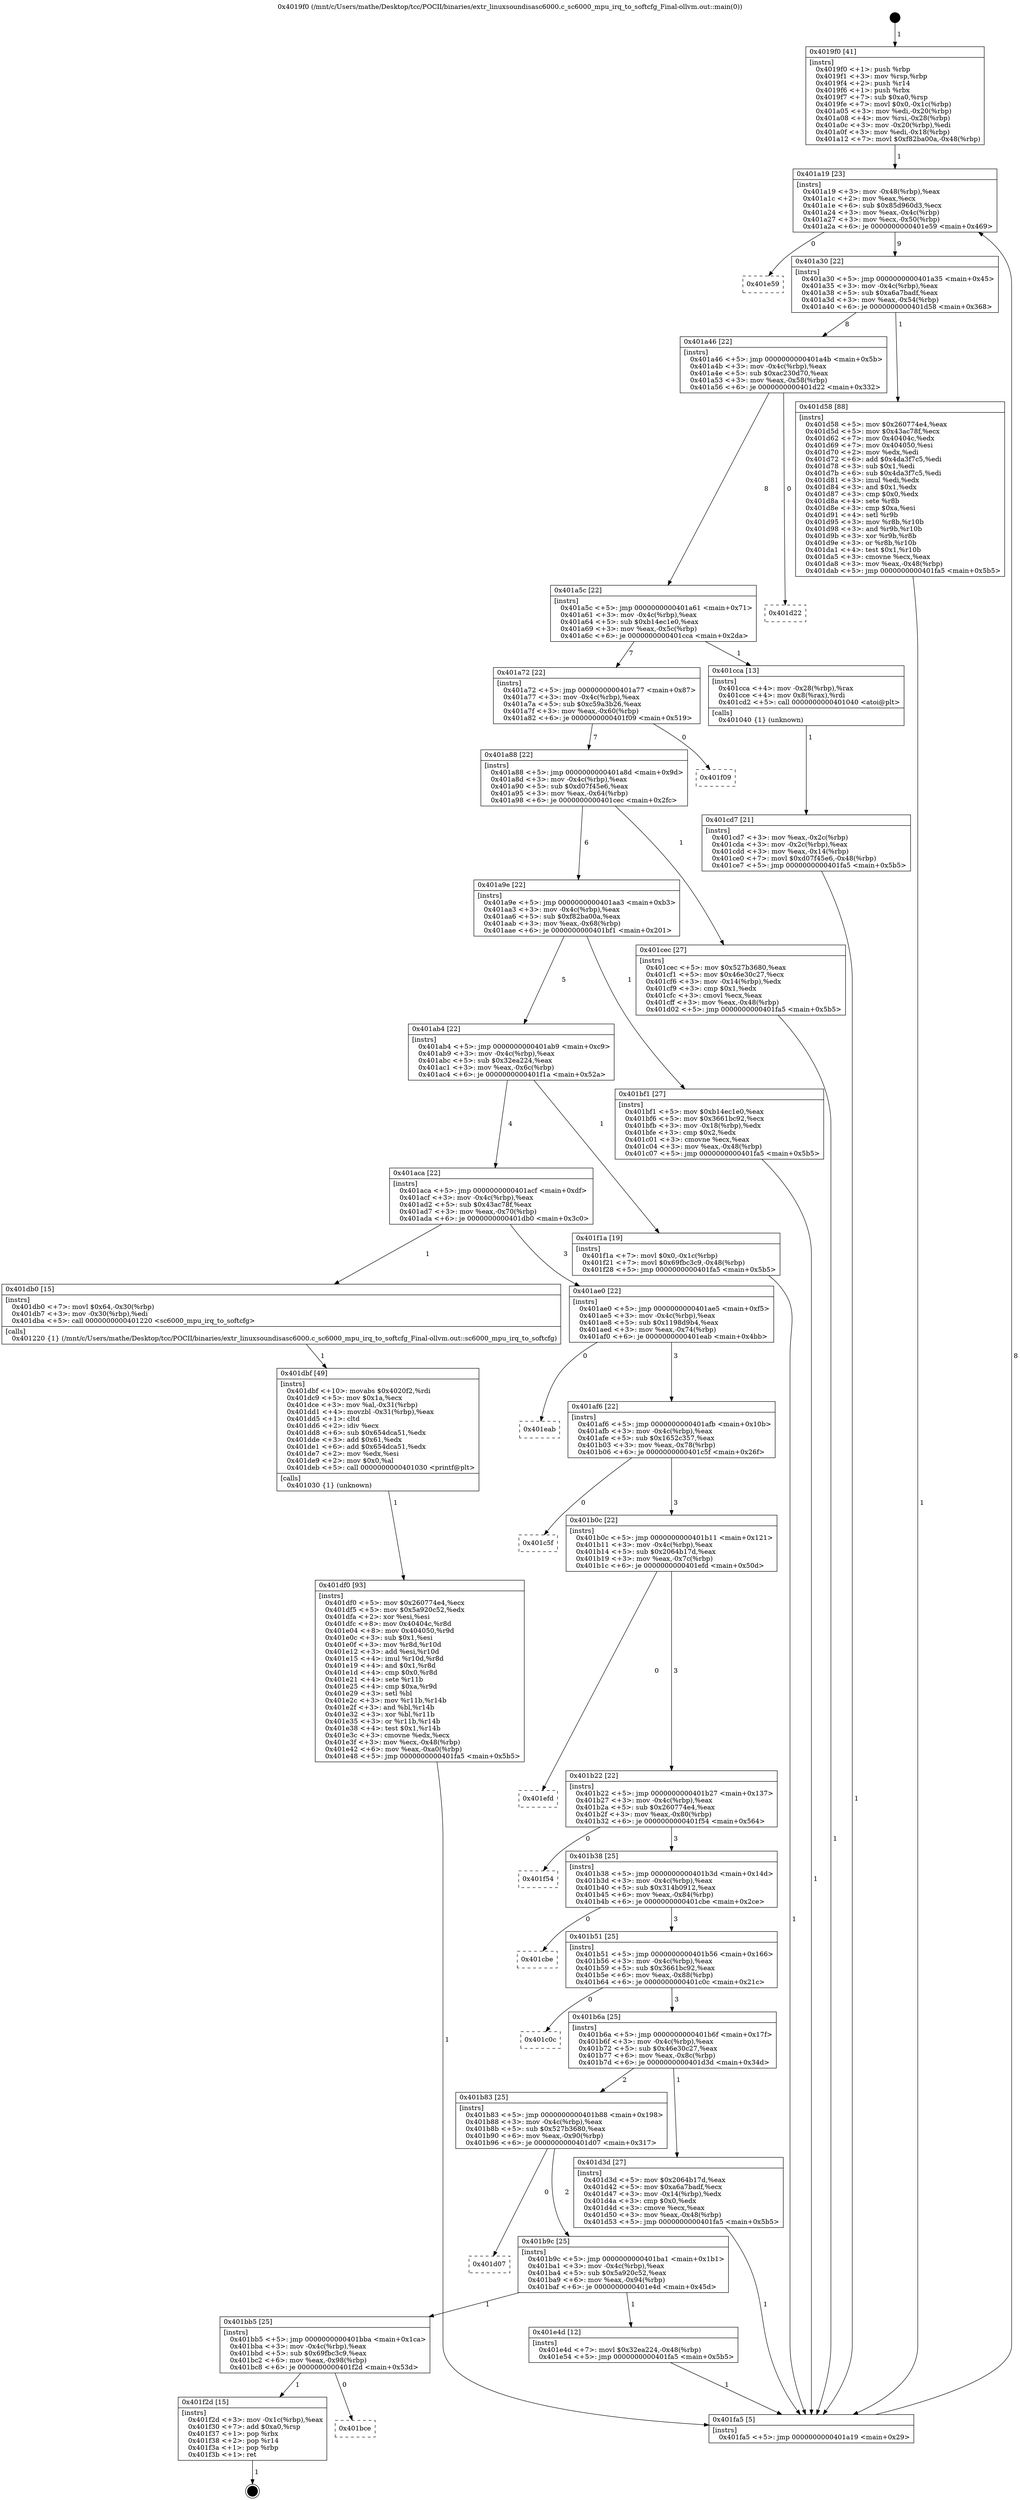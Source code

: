 digraph "0x4019f0" {
  label = "0x4019f0 (/mnt/c/Users/mathe/Desktop/tcc/POCII/binaries/extr_linuxsoundisasc6000.c_sc6000_mpu_irq_to_softcfg_Final-ollvm.out::main(0))"
  labelloc = "t"
  node[shape=record]

  Entry [label="",width=0.3,height=0.3,shape=circle,fillcolor=black,style=filled]
  "0x401a19" [label="{
     0x401a19 [23]\l
     | [instrs]\l
     &nbsp;&nbsp;0x401a19 \<+3\>: mov -0x48(%rbp),%eax\l
     &nbsp;&nbsp;0x401a1c \<+2\>: mov %eax,%ecx\l
     &nbsp;&nbsp;0x401a1e \<+6\>: sub $0x85d960d3,%ecx\l
     &nbsp;&nbsp;0x401a24 \<+3\>: mov %eax,-0x4c(%rbp)\l
     &nbsp;&nbsp;0x401a27 \<+3\>: mov %ecx,-0x50(%rbp)\l
     &nbsp;&nbsp;0x401a2a \<+6\>: je 0000000000401e59 \<main+0x469\>\l
  }"]
  "0x401e59" [label="{
     0x401e59\l
  }", style=dashed]
  "0x401a30" [label="{
     0x401a30 [22]\l
     | [instrs]\l
     &nbsp;&nbsp;0x401a30 \<+5\>: jmp 0000000000401a35 \<main+0x45\>\l
     &nbsp;&nbsp;0x401a35 \<+3\>: mov -0x4c(%rbp),%eax\l
     &nbsp;&nbsp;0x401a38 \<+5\>: sub $0xa6a7badf,%eax\l
     &nbsp;&nbsp;0x401a3d \<+3\>: mov %eax,-0x54(%rbp)\l
     &nbsp;&nbsp;0x401a40 \<+6\>: je 0000000000401d58 \<main+0x368\>\l
  }"]
  Exit [label="",width=0.3,height=0.3,shape=circle,fillcolor=black,style=filled,peripheries=2]
  "0x401d58" [label="{
     0x401d58 [88]\l
     | [instrs]\l
     &nbsp;&nbsp;0x401d58 \<+5\>: mov $0x260774e4,%eax\l
     &nbsp;&nbsp;0x401d5d \<+5\>: mov $0x43ac78f,%ecx\l
     &nbsp;&nbsp;0x401d62 \<+7\>: mov 0x40404c,%edx\l
     &nbsp;&nbsp;0x401d69 \<+7\>: mov 0x404050,%esi\l
     &nbsp;&nbsp;0x401d70 \<+2\>: mov %edx,%edi\l
     &nbsp;&nbsp;0x401d72 \<+6\>: add $0x4da3f7c5,%edi\l
     &nbsp;&nbsp;0x401d78 \<+3\>: sub $0x1,%edi\l
     &nbsp;&nbsp;0x401d7b \<+6\>: sub $0x4da3f7c5,%edi\l
     &nbsp;&nbsp;0x401d81 \<+3\>: imul %edi,%edx\l
     &nbsp;&nbsp;0x401d84 \<+3\>: and $0x1,%edx\l
     &nbsp;&nbsp;0x401d87 \<+3\>: cmp $0x0,%edx\l
     &nbsp;&nbsp;0x401d8a \<+4\>: sete %r8b\l
     &nbsp;&nbsp;0x401d8e \<+3\>: cmp $0xa,%esi\l
     &nbsp;&nbsp;0x401d91 \<+4\>: setl %r9b\l
     &nbsp;&nbsp;0x401d95 \<+3\>: mov %r8b,%r10b\l
     &nbsp;&nbsp;0x401d98 \<+3\>: and %r9b,%r10b\l
     &nbsp;&nbsp;0x401d9b \<+3\>: xor %r9b,%r8b\l
     &nbsp;&nbsp;0x401d9e \<+3\>: or %r8b,%r10b\l
     &nbsp;&nbsp;0x401da1 \<+4\>: test $0x1,%r10b\l
     &nbsp;&nbsp;0x401da5 \<+3\>: cmovne %ecx,%eax\l
     &nbsp;&nbsp;0x401da8 \<+3\>: mov %eax,-0x48(%rbp)\l
     &nbsp;&nbsp;0x401dab \<+5\>: jmp 0000000000401fa5 \<main+0x5b5\>\l
  }"]
  "0x401a46" [label="{
     0x401a46 [22]\l
     | [instrs]\l
     &nbsp;&nbsp;0x401a46 \<+5\>: jmp 0000000000401a4b \<main+0x5b\>\l
     &nbsp;&nbsp;0x401a4b \<+3\>: mov -0x4c(%rbp),%eax\l
     &nbsp;&nbsp;0x401a4e \<+5\>: sub $0xac230d70,%eax\l
     &nbsp;&nbsp;0x401a53 \<+3\>: mov %eax,-0x58(%rbp)\l
     &nbsp;&nbsp;0x401a56 \<+6\>: je 0000000000401d22 \<main+0x332\>\l
  }"]
  "0x401bce" [label="{
     0x401bce\l
  }", style=dashed]
  "0x401d22" [label="{
     0x401d22\l
  }", style=dashed]
  "0x401a5c" [label="{
     0x401a5c [22]\l
     | [instrs]\l
     &nbsp;&nbsp;0x401a5c \<+5\>: jmp 0000000000401a61 \<main+0x71\>\l
     &nbsp;&nbsp;0x401a61 \<+3\>: mov -0x4c(%rbp),%eax\l
     &nbsp;&nbsp;0x401a64 \<+5\>: sub $0xb14ec1e0,%eax\l
     &nbsp;&nbsp;0x401a69 \<+3\>: mov %eax,-0x5c(%rbp)\l
     &nbsp;&nbsp;0x401a6c \<+6\>: je 0000000000401cca \<main+0x2da\>\l
  }"]
  "0x401f2d" [label="{
     0x401f2d [15]\l
     | [instrs]\l
     &nbsp;&nbsp;0x401f2d \<+3\>: mov -0x1c(%rbp),%eax\l
     &nbsp;&nbsp;0x401f30 \<+7\>: add $0xa0,%rsp\l
     &nbsp;&nbsp;0x401f37 \<+1\>: pop %rbx\l
     &nbsp;&nbsp;0x401f38 \<+2\>: pop %r14\l
     &nbsp;&nbsp;0x401f3a \<+1\>: pop %rbp\l
     &nbsp;&nbsp;0x401f3b \<+1\>: ret\l
  }"]
  "0x401cca" [label="{
     0x401cca [13]\l
     | [instrs]\l
     &nbsp;&nbsp;0x401cca \<+4\>: mov -0x28(%rbp),%rax\l
     &nbsp;&nbsp;0x401cce \<+4\>: mov 0x8(%rax),%rdi\l
     &nbsp;&nbsp;0x401cd2 \<+5\>: call 0000000000401040 \<atoi@plt\>\l
     | [calls]\l
     &nbsp;&nbsp;0x401040 \{1\} (unknown)\l
  }"]
  "0x401a72" [label="{
     0x401a72 [22]\l
     | [instrs]\l
     &nbsp;&nbsp;0x401a72 \<+5\>: jmp 0000000000401a77 \<main+0x87\>\l
     &nbsp;&nbsp;0x401a77 \<+3\>: mov -0x4c(%rbp),%eax\l
     &nbsp;&nbsp;0x401a7a \<+5\>: sub $0xc59a3b26,%eax\l
     &nbsp;&nbsp;0x401a7f \<+3\>: mov %eax,-0x60(%rbp)\l
     &nbsp;&nbsp;0x401a82 \<+6\>: je 0000000000401f09 \<main+0x519\>\l
  }"]
  "0x401bb5" [label="{
     0x401bb5 [25]\l
     | [instrs]\l
     &nbsp;&nbsp;0x401bb5 \<+5\>: jmp 0000000000401bba \<main+0x1ca\>\l
     &nbsp;&nbsp;0x401bba \<+3\>: mov -0x4c(%rbp),%eax\l
     &nbsp;&nbsp;0x401bbd \<+5\>: sub $0x69fbc3c9,%eax\l
     &nbsp;&nbsp;0x401bc2 \<+6\>: mov %eax,-0x98(%rbp)\l
     &nbsp;&nbsp;0x401bc8 \<+6\>: je 0000000000401f2d \<main+0x53d\>\l
  }"]
  "0x401f09" [label="{
     0x401f09\l
  }", style=dashed]
  "0x401a88" [label="{
     0x401a88 [22]\l
     | [instrs]\l
     &nbsp;&nbsp;0x401a88 \<+5\>: jmp 0000000000401a8d \<main+0x9d\>\l
     &nbsp;&nbsp;0x401a8d \<+3\>: mov -0x4c(%rbp),%eax\l
     &nbsp;&nbsp;0x401a90 \<+5\>: sub $0xd07f45e6,%eax\l
     &nbsp;&nbsp;0x401a95 \<+3\>: mov %eax,-0x64(%rbp)\l
     &nbsp;&nbsp;0x401a98 \<+6\>: je 0000000000401cec \<main+0x2fc\>\l
  }"]
  "0x401e4d" [label="{
     0x401e4d [12]\l
     | [instrs]\l
     &nbsp;&nbsp;0x401e4d \<+7\>: movl $0x32ea224,-0x48(%rbp)\l
     &nbsp;&nbsp;0x401e54 \<+5\>: jmp 0000000000401fa5 \<main+0x5b5\>\l
  }"]
  "0x401cec" [label="{
     0x401cec [27]\l
     | [instrs]\l
     &nbsp;&nbsp;0x401cec \<+5\>: mov $0x527b3680,%eax\l
     &nbsp;&nbsp;0x401cf1 \<+5\>: mov $0x46e30c27,%ecx\l
     &nbsp;&nbsp;0x401cf6 \<+3\>: mov -0x14(%rbp),%edx\l
     &nbsp;&nbsp;0x401cf9 \<+3\>: cmp $0x1,%edx\l
     &nbsp;&nbsp;0x401cfc \<+3\>: cmovl %ecx,%eax\l
     &nbsp;&nbsp;0x401cff \<+3\>: mov %eax,-0x48(%rbp)\l
     &nbsp;&nbsp;0x401d02 \<+5\>: jmp 0000000000401fa5 \<main+0x5b5\>\l
  }"]
  "0x401a9e" [label="{
     0x401a9e [22]\l
     | [instrs]\l
     &nbsp;&nbsp;0x401a9e \<+5\>: jmp 0000000000401aa3 \<main+0xb3\>\l
     &nbsp;&nbsp;0x401aa3 \<+3\>: mov -0x4c(%rbp),%eax\l
     &nbsp;&nbsp;0x401aa6 \<+5\>: sub $0xf82ba00a,%eax\l
     &nbsp;&nbsp;0x401aab \<+3\>: mov %eax,-0x68(%rbp)\l
     &nbsp;&nbsp;0x401aae \<+6\>: je 0000000000401bf1 \<main+0x201\>\l
  }"]
  "0x401b9c" [label="{
     0x401b9c [25]\l
     | [instrs]\l
     &nbsp;&nbsp;0x401b9c \<+5\>: jmp 0000000000401ba1 \<main+0x1b1\>\l
     &nbsp;&nbsp;0x401ba1 \<+3\>: mov -0x4c(%rbp),%eax\l
     &nbsp;&nbsp;0x401ba4 \<+5\>: sub $0x5a920c52,%eax\l
     &nbsp;&nbsp;0x401ba9 \<+6\>: mov %eax,-0x94(%rbp)\l
     &nbsp;&nbsp;0x401baf \<+6\>: je 0000000000401e4d \<main+0x45d\>\l
  }"]
  "0x401bf1" [label="{
     0x401bf1 [27]\l
     | [instrs]\l
     &nbsp;&nbsp;0x401bf1 \<+5\>: mov $0xb14ec1e0,%eax\l
     &nbsp;&nbsp;0x401bf6 \<+5\>: mov $0x3661bc92,%ecx\l
     &nbsp;&nbsp;0x401bfb \<+3\>: mov -0x18(%rbp),%edx\l
     &nbsp;&nbsp;0x401bfe \<+3\>: cmp $0x2,%edx\l
     &nbsp;&nbsp;0x401c01 \<+3\>: cmovne %ecx,%eax\l
     &nbsp;&nbsp;0x401c04 \<+3\>: mov %eax,-0x48(%rbp)\l
     &nbsp;&nbsp;0x401c07 \<+5\>: jmp 0000000000401fa5 \<main+0x5b5\>\l
  }"]
  "0x401ab4" [label="{
     0x401ab4 [22]\l
     | [instrs]\l
     &nbsp;&nbsp;0x401ab4 \<+5\>: jmp 0000000000401ab9 \<main+0xc9\>\l
     &nbsp;&nbsp;0x401ab9 \<+3\>: mov -0x4c(%rbp),%eax\l
     &nbsp;&nbsp;0x401abc \<+5\>: sub $0x32ea224,%eax\l
     &nbsp;&nbsp;0x401ac1 \<+3\>: mov %eax,-0x6c(%rbp)\l
     &nbsp;&nbsp;0x401ac4 \<+6\>: je 0000000000401f1a \<main+0x52a\>\l
  }"]
  "0x401fa5" [label="{
     0x401fa5 [5]\l
     | [instrs]\l
     &nbsp;&nbsp;0x401fa5 \<+5\>: jmp 0000000000401a19 \<main+0x29\>\l
  }"]
  "0x4019f0" [label="{
     0x4019f0 [41]\l
     | [instrs]\l
     &nbsp;&nbsp;0x4019f0 \<+1\>: push %rbp\l
     &nbsp;&nbsp;0x4019f1 \<+3\>: mov %rsp,%rbp\l
     &nbsp;&nbsp;0x4019f4 \<+2\>: push %r14\l
     &nbsp;&nbsp;0x4019f6 \<+1\>: push %rbx\l
     &nbsp;&nbsp;0x4019f7 \<+7\>: sub $0xa0,%rsp\l
     &nbsp;&nbsp;0x4019fe \<+7\>: movl $0x0,-0x1c(%rbp)\l
     &nbsp;&nbsp;0x401a05 \<+3\>: mov %edi,-0x20(%rbp)\l
     &nbsp;&nbsp;0x401a08 \<+4\>: mov %rsi,-0x28(%rbp)\l
     &nbsp;&nbsp;0x401a0c \<+3\>: mov -0x20(%rbp),%edi\l
     &nbsp;&nbsp;0x401a0f \<+3\>: mov %edi,-0x18(%rbp)\l
     &nbsp;&nbsp;0x401a12 \<+7\>: movl $0xf82ba00a,-0x48(%rbp)\l
  }"]
  "0x401cd7" [label="{
     0x401cd7 [21]\l
     | [instrs]\l
     &nbsp;&nbsp;0x401cd7 \<+3\>: mov %eax,-0x2c(%rbp)\l
     &nbsp;&nbsp;0x401cda \<+3\>: mov -0x2c(%rbp),%eax\l
     &nbsp;&nbsp;0x401cdd \<+3\>: mov %eax,-0x14(%rbp)\l
     &nbsp;&nbsp;0x401ce0 \<+7\>: movl $0xd07f45e6,-0x48(%rbp)\l
     &nbsp;&nbsp;0x401ce7 \<+5\>: jmp 0000000000401fa5 \<main+0x5b5\>\l
  }"]
  "0x401d07" [label="{
     0x401d07\l
  }", style=dashed]
  "0x401f1a" [label="{
     0x401f1a [19]\l
     | [instrs]\l
     &nbsp;&nbsp;0x401f1a \<+7\>: movl $0x0,-0x1c(%rbp)\l
     &nbsp;&nbsp;0x401f21 \<+7\>: movl $0x69fbc3c9,-0x48(%rbp)\l
     &nbsp;&nbsp;0x401f28 \<+5\>: jmp 0000000000401fa5 \<main+0x5b5\>\l
  }"]
  "0x401aca" [label="{
     0x401aca [22]\l
     | [instrs]\l
     &nbsp;&nbsp;0x401aca \<+5\>: jmp 0000000000401acf \<main+0xdf\>\l
     &nbsp;&nbsp;0x401acf \<+3\>: mov -0x4c(%rbp),%eax\l
     &nbsp;&nbsp;0x401ad2 \<+5\>: sub $0x43ac78f,%eax\l
     &nbsp;&nbsp;0x401ad7 \<+3\>: mov %eax,-0x70(%rbp)\l
     &nbsp;&nbsp;0x401ada \<+6\>: je 0000000000401db0 \<main+0x3c0\>\l
  }"]
  "0x401df0" [label="{
     0x401df0 [93]\l
     | [instrs]\l
     &nbsp;&nbsp;0x401df0 \<+5\>: mov $0x260774e4,%ecx\l
     &nbsp;&nbsp;0x401df5 \<+5\>: mov $0x5a920c52,%edx\l
     &nbsp;&nbsp;0x401dfa \<+2\>: xor %esi,%esi\l
     &nbsp;&nbsp;0x401dfc \<+8\>: mov 0x40404c,%r8d\l
     &nbsp;&nbsp;0x401e04 \<+8\>: mov 0x404050,%r9d\l
     &nbsp;&nbsp;0x401e0c \<+3\>: sub $0x1,%esi\l
     &nbsp;&nbsp;0x401e0f \<+3\>: mov %r8d,%r10d\l
     &nbsp;&nbsp;0x401e12 \<+3\>: add %esi,%r10d\l
     &nbsp;&nbsp;0x401e15 \<+4\>: imul %r10d,%r8d\l
     &nbsp;&nbsp;0x401e19 \<+4\>: and $0x1,%r8d\l
     &nbsp;&nbsp;0x401e1d \<+4\>: cmp $0x0,%r8d\l
     &nbsp;&nbsp;0x401e21 \<+4\>: sete %r11b\l
     &nbsp;&nbsp;0x401e25 \<+4\>: cmp $0xa,%r9d\l
     &nbsp;&nbsp;0x401e29 \<+3\>: setl %bl\l
     &nbsp;&nbsp;0x401e2c \<+3\>: mov %r11b,%r14b\l
     &nbsp;&nbsp;0x401e2f \<+3\>: and %bl,%r14b\l
     &nbsp;&nbsp;0x401e32 \<+3\>: xor %bl,%r11b\l
     &nbsp;&nbsp;0x401e35 \<+3\>: or %r11b,%r14b\l
     &nbsp;&nbsp;0x401e38 \<+4\>: test $0x1,%r14b\l
     &nbsp;&nbsp;0x401e3c \<+3\>: cmovne %edx,%ecx\l
     &nbsp;&nbsp;0x401e3f \<+3\>: mov %ecx,-0x48(%rbp)\l
     &nbsp;&nbsp;0x401e42 \<+6\>: mov %eax,-0xa0(%rbp)\l
     &nbsp;&nbsp;0x401e48 \<+5\>: jmp 0000000000401fa5 \<main+0x5b5\>\l
  }"]
  "0x401db0" [label="{
     0x401db0 [15]\l
     | [instrs]\l
     &nbsp;&nbsp;0x401db0 \<+7\>: movl $0x64,-0x30(%rbp)\l
     &nbsp;&nbsp;0x401db7 \<+3\>: mov -0x30(%rbp),%edi\l
     &nbsp;&nbsp;0x401dba \<+5\>: call 0000000000401220 \<sc6000_mpu_irq_to_softcfg\>\l
     | [calls]\l
     &nbsp;&nbsp;0x401220 \{1\} (/mnt/c/Users/mathe/Desktop/tcc/POCII/binaries/extr_linuxsoundisasc6000.c_sc6000_mpu_irq_to_softcfg_Final-ollvm.out::sc6000_mpu_irq_to_softcfg)\l
  }"]
  "0x401ae0" [label="{
     0x401ae0 [22]\l
     | [instrs]\l
     &nbsp;&nbsp;0x401ae0 \<+5\>: jmp 0000000000401ae5 \<main+0xf5\>\l
     &nbsp;&nbsp;0x401ae5 \<+3\>: mov -0x4c(%rbp),%eax\l
     &nbsp;&nbsp;0x401ae8 \<+5\>: sub $0x1198d9b4,%eax\l
     &nbsp;&nbsp;0x401aed \<+3\>: mov %eax,-0x74(%rbp)\l
     &nbsp;&nbsp;0x401af0 \<+6\>: je 0000000000401eab \<main+0x4bb\>\l
  }"]
  "0x401dbf" [label="{
     0x401dbf [49]\l
     | [instrs]\l
     &nbsp;&nbsp;0x401dbf \<+10\>: movabs $0x4020f2,%rdi\l
     &nbsp;&nbsp;0x401dc9 \<+5\>: mov $0x1a,%ecx\l
     &nbsp;&nbsp;0x401dce \<+3\>: mov %al,-0x31(%rbp)\l
     &nbsp;&nbsp;0x401dd1 \<+4\>: movzbl -0x31(%rbp),%eax\l
     &nbsp;&nbsp;0x401dd5 \<+1\>: cltd\l
     &nbsp;&nbsp;0x401dd6 \<+2\>: idiv %ecx\l
     &nbsp;&nbsp;0x401dd8 \<+6\>: sub $0x654dca51,%edx\l
     &nbsp;&nbsp;0x401dde \<+3\>: add $0x61,%edx\l
     &nbsp;&nbsp;0x401de1 \<+6\>: add $0x654dca51,%edx\l
     &nbsp;&nbsp;0x401de7 \<+2\>: mov %edx,%esi\l
     &nbsp;&nbsp;0x401de9 \<+2\>: mov $0x0,%al\l
     &nbsp;&nbsp;0x401deb \<+5\>: call 0000000000401030 \<printf@plt\>\l
     | [calls]\l
     &nbsp;&nbsp;0x401030 \{1\} (unknown)\l
  }"]
  "0x401eab" [label="{
     0x401eab\l
  }", style=dashed]
  "0x401af6" [label="{
     0x401af6 [22]\l
     | [instrs]\l
     &nbsp;&nbsp;0x401af6 \<+5\>: jmp 0000000000401afb \<main+0x10b\>\l
     &nbsp;&nbsp;0x401afb \<+3\>: mov -0x4c(%rbp),%eax\l
     &nbsp;&nbsp;0x401afe \<+5\>: sub $0x1652c357,%eax\l
     &nbsp;&nbsp;0x401b03 \<+3\>: mov %eax,-0x78(%rbp)\l
     &nbsp;&nbsp;0x401b06 \<+6\>: je 0000000000401c5f \<main+0x26f\>\l
  }"]
  "0x401b83" [label="{
     0x401b83 [25]\l
     | [instrs]\l
     &nbsp;&nbsp;0x401b83 \<+5\>: jmp 0000000000401b88 \<main+0x198\>\l
     &nbsp;&nbsp;0x401b88 \<+3\>: mov -0x4c(%rbp),%eax\l
     &nbsp;&nbsp;0x401b8b \<+5\>: sub $0x527b3680,%eax\l
     &nbsp;&nbsp;0x401b90 \<+6\>: mov %eax,-0x90(%rbp)\l
     &nbsp;&nbsp;0x401b96 \<+6\>: je 0000000000401d07 \<main+0x317\>\l
  }"]
  "0x401c5f" [label="{
     0x401c5f\l
  }", style=dashed]
  "0x401b0c" [label="{
     0x401b0c [22]\l
     | [instrs]\l
     &nbsp;&nbsp;0x401b0c \<+5\>: jmp 0000000000401b11 \<main+0x121\>\l
     &nbsp;&nbsp;0x401b11 \<+3\>: mov -0x4c(%rbp),%eax\l
     &nbsp;&nbsp;0x401b14 \<+5\>: sub $0x2064b17d,%eax\l
     &nbsp;&nbsp;0x401b19 \<+3\>: mov %eax,-0x7c(%rbp)\l
     &nbsp;&nbsp;0x401b1c \<+6\>: je 0000000000401efd \<main+0x50d\>\l
  }"]
  "0x401d3d" [label="{
     0x401d3d [27]\l
     | [instrs]\l
     &nbsp;&nbsp;0x401d3d \<+5\>: mov $0x2064b17d,%eax\l
     &nbsp;&nbsp;0x401d42 \<+5\>: mov $0xa6a7badf,%ecx\l
     &nbsp;&nbsp;0x401d47 \<+3\>: mov -0x14(%rbp),%edx\l
     &nbsp;&nbsp;0x401d4a \<+3\>: cmp $0x0,%edx\l
     &nbsp;&nbsp;0x401d4d \<+3\>: cmove %ecx,%eax\l
     &nbsp;&nbsp;0x401d50 \<+3\>: mov %eax,-0x48(%rbp)\l
     &nbsp;&nbsp;0x401d53 \<+5\>: jmp 0000000000401fa5 \<main+0x5b5\>\l
  }"]
  "0x401efd" [label="{
     0x401efd\l
  }", style=dashed]
  "0x401b22" [label="{
     0x401b22 [22]\l
     | [instrs]\l
     &nbsp;&nbsp;0x401b22 \<+5\>: jmp 0000000000401b27 \<main+0x137\>\l
     &nbsp;&nbsp;0x401b27 \<+3\>: mov -0x4c(%rbp),%eax\l
     &nbsp;&nbsp;0x401b2a \<+5\>: sub $0x260774e4,%eax\l
     &nbsp;&nbsp;0x401b2f \<+3\>: mov %eax,-0x80(%rbp)\l
     &nbsp;&nbsp;0x401b32 \<+6\>: je 0000000000401f54 \<main+0x564\>\l
  }"]
  "0x401b6a" [label="{
     0x401b6a [25]\l
     | [instrs]\l
     &nbsp;&nbsp;0x401b6a \<+5\>: jmp 0000000000401b6f \<main+0x17f\>\l
     &nbsp;&nbsp;0x401b6f \<+3\>: mov -0x4c(%rbp),%eax\l
     &nbsp;&nbsp;0x401b72 \<+5\>: sub $0x46e30c27,%eax\l
     &nbsp;&nbsp;0x401b77 \<+6\>: mov %eax,-0x8c(%rbp)\l
     &nbsp;&nbsp;0x401b7d \<+6\>: je 0000000000401d3d \<main+0x34d\>\l
  }"]
  "0x401f54" [label="{
     0x401f54\l
  }", style=dashed]
  "0x401b38" [label="{
     0x401b38 [25]\l
     | [instrs]\l
     &nbsp;&nbsp;0x401b38 \<+5\>: jmp 0000000000401b3d \<main+0x14d\>\l
     &nbsp;&nbsp;0x401b3d \<+3\>: mov -0x4c(%rbp),%eax\l
     &nbsp;&nbsp;0x401b40 \<+5\>: sub $0x314b0912,%eax\l
     &nbsp;&nbsp;0x401b45 \<+6\>: mov %eax,-0x84(%rbp)\l
     &nbsp;&nbsp;0x401b4b \<+6\>: je 0000000000401cbe \<main+0x2ce\>\l
  }"]
  "0x401c0c" [label="{
     0x401c0c\l
  }", style=dashed]
  "0x401cbe" [label="{
     0x401cbe\l
  }", style=dashed]
  "0x401b51" [label="{
     0x401b51 [25]\l
     | [instrs]\l
     &nbsp;&nbsp;0x401b51 \<+5\>: jmp 0000000000401b56 \<main+0x166\>\l
     &nbsp;&nbsp;0x401b56 \<+3\>: mov -0x4c(%rbp),%eax\l
     &nbsp;&nbsp;0x401b59 \<+5\>: sub $0x3661bc92,%eax\l
     &nbsp;&nbsp;0x401b5e \<+6\>: mov %eax,-0x88(%rbp)\l
     &nbsp;&nbsp;0x401b64 \<+6\>: je 0000000000401c0c \<main+0x21c\>\l
  }"]
  Entry -> "0x4019f0" [label=" 1"]
  "0x401a19" -> "0x401e59" [label=" 0"]
  "0x401a19" -> "0x401a30" [label=" 9"]
  "0x401f2d" -> Exit [label=" 1"]
  "0x401a30" -> "0x401d58" [label=" 1"]
  "0x401a30" -> "0x401a46" [label=" 8"]
  "0x401bb5" -> "0x401bce" [label=" 0"]
  "0x401a46" -> "0x401d22" [label=" 0"]
  "0x401a46" -> "0x401a5c" [label=" 8"]
  "0x401bb5" -> "0x401f2d" [label=" 1"]
  "0x401a5c" -> "0x401cca" [label=" 1"]
  "0x401a5c" -> "0x401a72" [label=" 7"]
  "0x401f1a" -> "0x401fa5" [label=" 1"]
  "0x401a72" -> "0x401f09" [label=" 0"]
  "0x401a72" -> "0x401a88" [label=" 7"]
  "0x401e4d" -> "0x401fa5" [label=" 1"]
  "0x401a88" -> "0x401cec" [label=" 1"]
  "0x401a88" -> "0x401a9e" [label=" 6"]
  "0x401b9c" -> "0x401bb5" [label=" 1"]
  "0x401a9e" -> "0x401bf1" [label=" 1"]
  "0x401a9e" -> "0x401ab4" [label=" 5"]
  "0x401bf1" -> "0x401fa5" [label=" 1"]
  "0x4019f0" -> "0x401a19" [label=" 1"]
  "0x401fa5" -> "0x401a19" [label=" 8"]
  "0x401cca" -> "0x401cd7" [label=" 1"]
  "0x401cd7" -> "0x401fa5" [label=" 1"]
  "0x401cec" -> "0x401fa5" [label=" 1"]
  "0x401b9c" -> "0x401e4d" [label=" 1"]
  "0x401ab4" -> "0x401f1a" [label=" 1"]
  "0x401ab4" -> "0x401aca" [label=" 4"]
  "0x401b83" -> "0x401b9c" [label=" 2"]
  "0x401aca" -> "0x401db0" [label=" 1"]
  "0x401aca" -> "0x401ae0" [label=" 3"]
  "0x401b83" -> "0x401d07" [label=" 0"]
  "0x401ae0" -> "0x401eab" [label=" 0"]
  "0x401ae0" -> "0x401af6" [label=" 3"]
  "0x401df0" -> "0x401fa5" [label=" 1"]
  "0x401af6" -> "0x401c5f" [label=" 0"]
  "0x401af6" -> "0x401b0c" [label=" 3"]
  "0x401dbf" -> "0x401df0" [label=" 1"]
  "0x401b0c" -> "0x401efd" [label=" 0"]
  "0x401b0c" -> "0x401b22" [label=" 3"]
  "0x401db0" -> "0x401dbf" [label=" 1"]
  "0x401b22" -> "0x401f54" [label=" 0"]
  "0x401b22" -> "0x401b38" [label=" 3"]
  "0x401d3d" -> "0x401fa5" [label=" 1"]
  "0x401b38" -> "0x401cbe" [label=" 0"]
  "0x401b38" -> "0x401b51" [label=" 3"]
  "0x401b6a" -> "0x401b83" [label=" 2"]
  "0x401b51" -> "0x401c0c" [label=" 0"]
  "0x401b51" -> "0x401b6a" [label=" 3"]
  "0x401d58" -> "0x401fa5" [label=" 1"]
  "0x401b6a" -> "0x401d3d" [label=" 1"]
}
